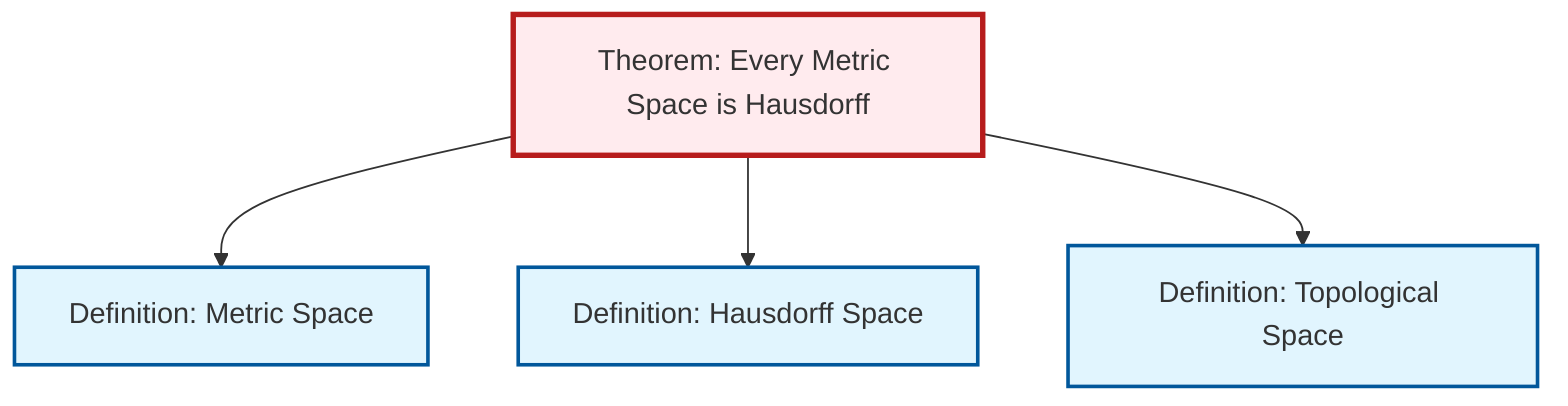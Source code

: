 graph TD
    classDef definition fill:#e1f5fe,stroke:#01579b,stroke-width:2px
    classDef theorem fill:#f3e5f5,stroke:#4a148c,stroke-width:2px
    classDef axiom fill:#fff3e0,stroke:#e65100,stroke-width:2px
    classDef example fill:#e8f5e9,stroke:#1b5e20,stroke-width:2px
    classDef current fill:#ffebee,stroke:#b71c1c,stroke-width:3px
    thm-metric-hausdorff["Theorem: Every Metric Space is Hausdorff"]:::theorem
    def-hausdorff["Definition: Hausdorff Space"]:::definition
    def-metric-space["Definition: Metric Space"]:::definition
    def-topological-space["Definition: Topological Space"]:::definition
    thm-metric-hausdorff --> def-metric-space
    thm-metric-hausdorff --> def-hausdorff
    thm-metric-hausdorff --> def-topological-space
    class thm-metric-hausdorff current
